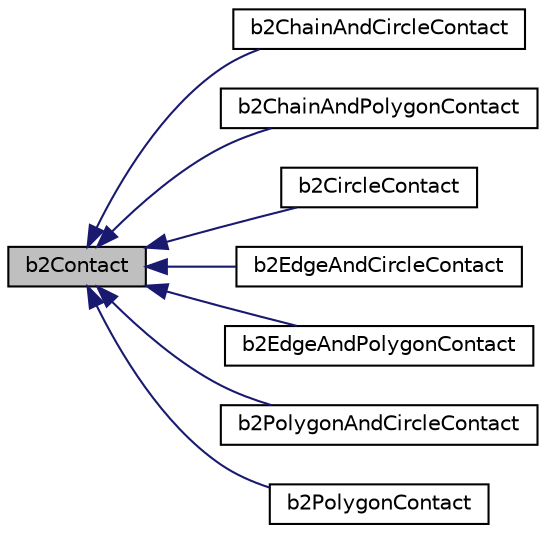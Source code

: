 digraph "b2Contact"
{
  edge [fontname="Helvetica",fontsize="10",labelfontname="Helvetica",labelfontsize="10"];
  node [fontname="Helvetica",fontsize="10",shape=record];
  rankdir="LR";
  Node0 [label="b2Contact",height=0.2,width=0.4,color="black", fillcolor="grey75", style="filled", fontcolor="black"];
  Node0 -> Node1 [dir="back",color="midnightblue",fontsize="10",style="solid",fontname="Helvetica"];
  Node1 [label="b2ChainAndCircleContact",height=0.2,width=0.4,color="black", fillcolor="white", style="filled",URL="$classb2ChainAndCircleContact.html"];
  Node0 -> Node2 [dir="back",color="midnightblue",fontsize="10",style="solid",fontname="Helvetica"];
  Node2 [label="b2ChainAndPolygonContact",height=0.2,width=0.4,color="black", fillcolor="white", style="filled",URL="$classb2ChainAndPolygonContact.html"];
  Node0 -> Node3 [dir="back",color="midnightblue",fontsize="10",style="solid",fontname="Helvetica"];
  Node3 [label="b2CircleContact",height=0.2,width=0.4,color="black", fillcolor="white", style="filled",URL="$classb2CircleContact.html"];
  Node0 -> Node4 [dir="back",color="midnightblue",fontsize="10",style="solid",fontname="Helvetica"];
  Node4 [label="b2EdgeAndCircleContact",height=0.2,width=0.4,color="black", fillcolor="white", style="filled",URL="$classb2EdgeAndCircleContact.html"];
  Node0 -> Node5 [dir="back",color="midnightblue",fontsize="10",style="solid",fontname="Helvetica"];
  Node5 [label="b2EdgeAndPolygonContact",height=0.2,width=0.4,color="black", fillcolor="white", style="filled",URL="$classb2EdgeAndPolygonContact.html"];
  Node0 -> Node6 [dir="back",color="midnightblue",fontsize="10",style="solid",fontname="Helvetica"];
  Node6 [label="b2PolygonAndCircleContact",height=0.2,width=0.4,color="black", fillcolor="white", style="filled",URL="$classb2PolygonAndCircleContact.html"];
  Node0 -> Node7 [dir="back",color="midnightblue",fontsize="10",style="solid",fontname="Helvetica"];
  Node7 [label="b2PolygonContact",height=0.2,width=0.4,color="black", fillcolor="white", style="filled",URL="$classb2PolygonContact.html"];
}
